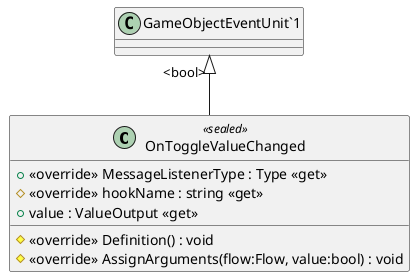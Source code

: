 @startuml
class OnToggleValueChanged <<sealed>> {
    + <<override>> MessageListenerType : Type <<get>>
    # <<override>> hookName : string <<get>>
    + value : ValueOutput <<get>>
    # <<override>> Definition() : void
    # <<override>> AssignArguments(flow:Flow, value:bool) : void
}
"GameObjectEventUnit`1" "<bool>" <|-- OnToggleValueChanged
@enduml
